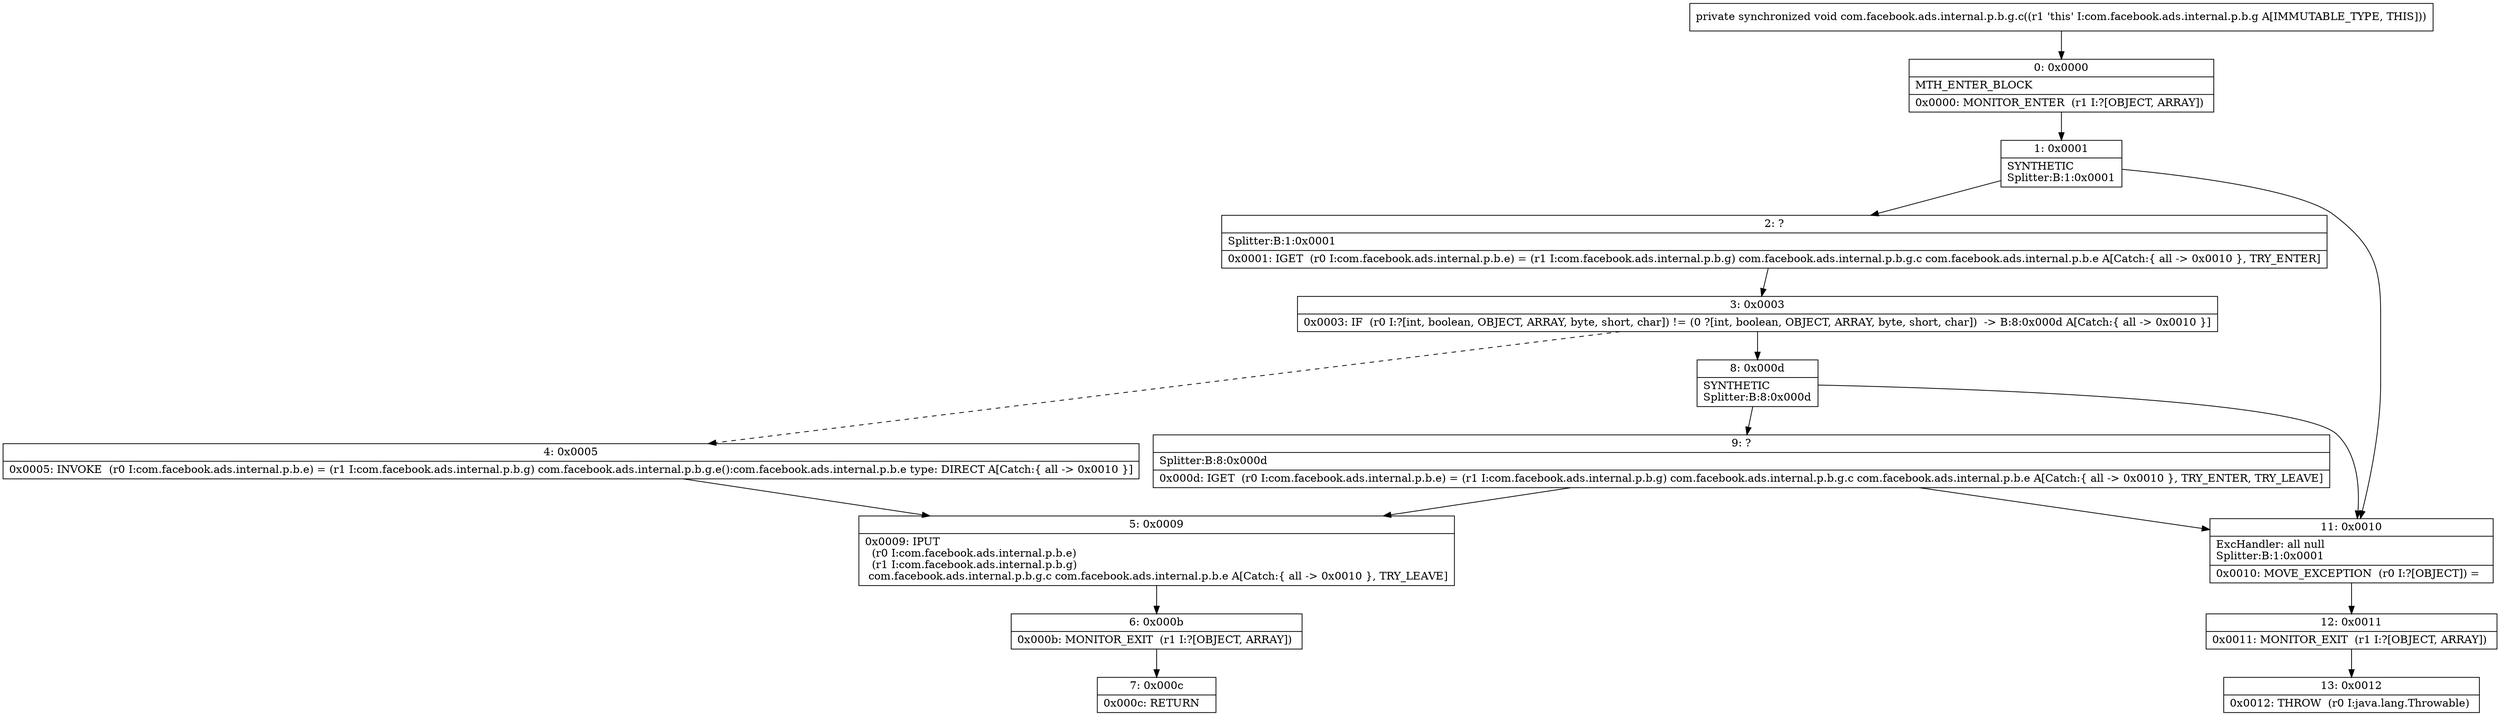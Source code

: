 digraph "CFG forcom.facebook.ads.internal.p.b.g.c()V" {
Node_0 [shape=record,label="{0\:\ 0x0000|MTH_ENTER_BLOCK\l|0x0000: MONITOR_ENTER  (r1 I:?[OBJECT, ARRAY]) \l}"];
Node_1 [shape=record,label="{1\:\ 0x0001|SYNTHETIC\lSplitter:B:1:0x0001\l}"];
Node_2 [shape=record,label="{2\:\ ?|Splitter:B:1:0x0001\l|0x0001: IGET  (r0 I:com.facebook.ads.internal.p.b.e) = (r1 I:com.facebook.ads.internal.p.b.g) com.facebook.ads.internal.p.b.g.c com.facebook.ads.internal.p.b.e A[Catch:\{ all \-\> 0x0010 \}, TRY_ENTER]\l}"];
Node_3 [shape=record,label="{3\:\ 0x0003|0x0003: IF  (r0 I:?[int, boolean, OBJECT, ARRAY, byte, short, char]) != (0 ?[int, boolean, OBJECT, ARRAY, byte, short, char])  \-\> B:8:0x000d A[Catch:\{ all \-\> 0x0010 \}]\l}"];
Node_4 [shape=record,label="{4\:\ 0x0005|0x0005: INVOKE  (r0 I:com.facebook.ads.internal.p.b.e) = (r1 I:com.facebook.ads.internal.p.b.g) com.facebook.ads.internal.p.b.g.e():com.facebook.ads.internal.p.b.e type: DIRECT A[Catch:\{ all \-\> 0x0010 \}]\l}"];
Node_5 [shape=record,label="{5\:\ 0x0009|0x0009: IPUT  \l  (r0 I:com.facebook.ads.internal.p.b.e)\l  (r1 I:com.facebook.ads.internal.p.b.g)\l com.facebook.ads.internal.p.b.g.c com.facebook.ads.internal.p.b.e A[Catch:\{ all \-\> 0x0010 \}, TRY_LEAVE]\l}"];
Node_6 [shape=record,label="{6\:\ 0x000b|0x000b: MONITOR_EXIT  (r1 I:?[OBJECT, ARRAY]) \l}"];
Node_7 [shape=record,label="{7\:\ 0x000c|0x000c: RETURN   \l}"];
Node_8 [shape=record,label="{8\:\ 0x000d|SYNTHETIC\lSplitter:B:8:0x000d\l}"];
Node_9 [shape=record,label="{9\:\ ?|Splitter:B:8:0x000d\l|0x000d: IGET  (r0 I:com.facebook.ads.internal.p.b.e) = (r1 I:com.facebook.ads.internal.p.b.g) com.facebook.ads.internal.p.b.g.c com.facebook.ads.internal.p.b.e A[Catch:\{ all \-\> 0x0010 \}, TRY_ENTER, TRY_LEAVE]\l}"];
Node_11 [shape=record,label="{11\:\ 0x0010|ExcHandler: all null\lSplitter:B:1:0x0001\l|0x0010: MOVE_EXCEPTION  (r0 I:?[OBJECT]) =  \l}"];
Node_12 [shape=record,label="{12\:\ 0x0011|0x0011: MONITOR_EXIT  (r1 I:?[OBJECT, ARRAY]) \l}"];
Node_13 [shape=record,label="{13\:\ 0x0012|0x0012: THROW  (r0 I:java.lang.Throwable) \l}"];
MethodNode[shape=record,label="{private synchronized void com.facebook.ads.internal.p.b.g.c((r1 'this' I:com.facebook.ads.internal.p.b.g A[IMMUTABLE_TYPE, THIS])) }"];
MethodNode -> Node_0;
Node_0 -> Node_1;
Node_1 -> Node_2;
Node_1 -> Node_11;
Node_2 -> Node_3;
Node_3 -> Node_4[style=dashed];
Node_3 -> Node_8;
Node_4 -> Node_5;
Node_5 -> Node_6;
Node_6 -> Node_7;
Node_8 -> Node_9;
Node_8 -> Node_11;
Node_9 -> Node_11;
Node_9 -> Node_5;
Node_11 -> Node_12;
Node_12 -> Node_13;
}

